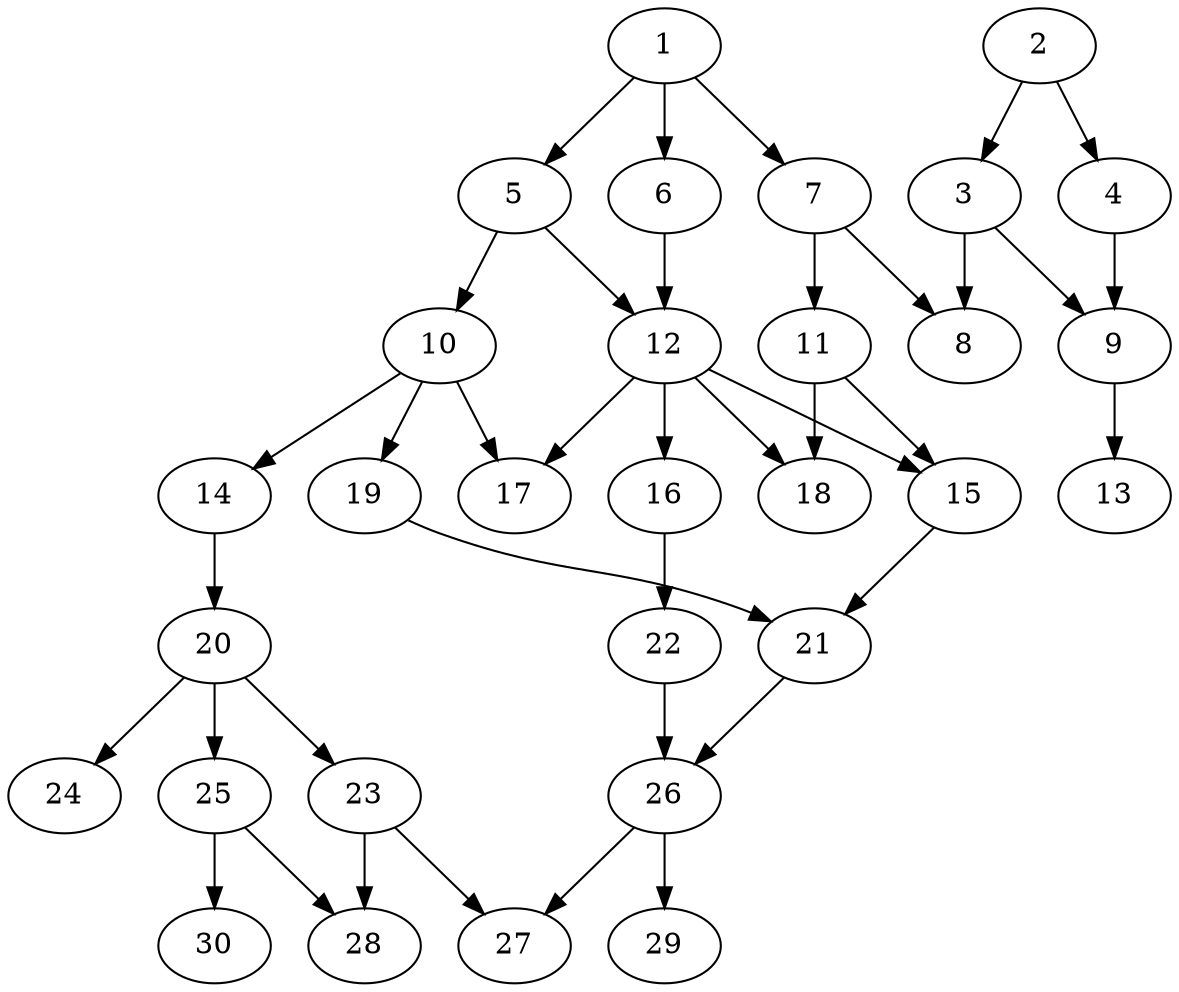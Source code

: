 // DAG automatically generated by daggen at Fri Jul 29 10:40:32 2022
// daggen.exe --dot -n 30 --ccr 0.5 --fat 0.5 --regular 0.5 --density 0.5 -o data\30/random_30_65.gv 
digraph G {
  1 [compute_size="26258907136", trans_size="893208", result_size="9216", ram="33317840",alpha="0.19"]
  1 -> 5 [size ="9216"]
  1 -> 6 [size ="9216"]
  1 -> 7 [size ="9216"]
  2 [compute_size="549755813888", trans_size="166111", result_size="91136", ram="17498432",alpha="0.05"]
  2 -> 3 [size ="91136"]
  2 -> 4 [size ="91136"]
  3 [compute_size="5249536000", trans_size="45652", result_size="1024", ram="17713856",alpha="0.10"]
  3 -> 8 [size ="1024"]
  3 -> 9 [size ="1024"]
  4 [compute_size="1073741824000", trans_size="355781", result_size="1024", ram="34732352",alpha="0.10"]
  4 -> 9 [size ="1024"]
  5 [compute_size="7112548352", trans_size="296639", result_size="9216", ram="17199056",alpha="0.15"]
  5 -> 10 [size ="9216"]
  5 -> 12 [size ="9216"]
  6 [compute_size="478006366683", trans_size="1042182", result_size="54272", ram="29649296",alpha="0.18"]
  6 -> 12 [size ="54272"]
  7 [compute_size="1073741824000", trans_size="776490", result_size="1024", ram="8393600",alpha="0.18"]
  7 -> 8 [size ="1024"]
  7 -> 11 [size ="1024"]
  8 [compute_size="757100904165", trans_size="836144", result_size="0", ram="28722656",alpha="0.05"]
  9 [compute_size="944385586902", trans_size="830006", result_size="54272", ram="25667120",alpha="0.02"]
  9 -> 13 [size ="54272"]
  10 [compute_size="68719476736", trans_size="949377", result_size="74752", ram="11225792",alpha="0.15"]
  10 -> 14 [size ="74752"]
  10 -> 17 [size ="74752"]
  10 -> 19 [size ="74752"]
  11 [compute_size="3915571200", trans_size="965777", result_size="1024", ram="26482880",alpha="0.13"]
  11 -> 15 [size ="1024"]
  11 -> 18 [size ="1024"]
  12 [compute_size="28991029248", trans_size="383466", result_size="29696", ram="8002352",alpha="0.11"]
  12 -> 15 [size ="29696"]
  12 -> 16 [size ="29696"]
  12 -> 17 [size ="29696"]
  12 -> 18 [size ="29696"]
  13 [compute_size="231928233984", trans_size="673487", result_size="0", ram="14756528",alpha="0.15"]
  14 [compute_size="408808325120", trans_size="638801", result_size="91136", ram="30837296",alpha="0.01"]
  14 -> 20 [size ="91136"]
  15 [compute_size="472360775250", trans_size="211954", result_size="13312", ram="41043008",alpha="0.16"]
  15 -> 21 [size ="13312"]
  16 [compute_size="35359953967", trans_size="72890", result_size="29696", ram="35179040",alpha="0.18"]
  16 -> 22 [size ="29696"]
  17 [compute_size="26801356800", trans_size="378255", result_size="0", ram="35750864",alpha="0.09"]
  18 [compute_size="134217728000", trans_size="463100", result_size="0", ram="41120624",alpha="0.12"]
  19 [compute_size="24914034688", trans_size="28070", result_size="91136", ram="28497728",alpha="0.04"]
  19 -> 21 [size ="91136"]
  20 [compute_size="782757789696", trans_size="665111", result_size="54272", ram="44418512",alpha="0.08"]
  20 -> 23 [size ="54272"]
  20 -> 24 [size ="54272"]
  20 -> 25 [size ="54272"]
  21 [compute_size="261969001778", trans_size="22443", result_size="1024", ram="35063408",alpha="0.13"]
  21 -> 26 [size ="1024"]
  22 [compute_size="782757789696", trans_size="970061", result_size="54272", ram="50074976",alpha="0.10"]
  22 -> 26 [size ="54272"]
  23 [compute_size="1073741824000", trans_size="801522", result_size="1024", ram="9317072",alpha="0.06"]
  23 -> 27 [size ="1024"]
  23 -> 28 [size ="1024"]
  24 [compute_size="782757789696", trans_size="384457", result_size="0", ram="16017392",alpha="0.03"]
  25 [compute_size="7448320000", trans_size="164640", result_size="1024", ram="23948480",alpha="0.01"]
  25 -> 28 [size ="1024"]
  25 -> 30 [size ="1024"]
  26 [compute_size="12489932800", trans_size="1007784", result_size="1024", ram="39346544",alpha="0.19"]
  26 -> 27 [size ="1024"]
  26 -> 29 [size ="1024"]
  27 [compute_size="11119206400", trans_size="456003", result_size="0", ram="39313280",alpha="0.09"]
  28 [compute_size="134217728000", trans_size="684420", result_size="0", ram="1755056",alpha="0.03"]
  29 [compute_size="12876646400", trans_size="309267", result_size="0", ram="47066960",alpha="0.04"]
  30 [compute_size="35700031488", trans_size="675149", result_size="0", ram="44717888",alpha="0.10"]
}
